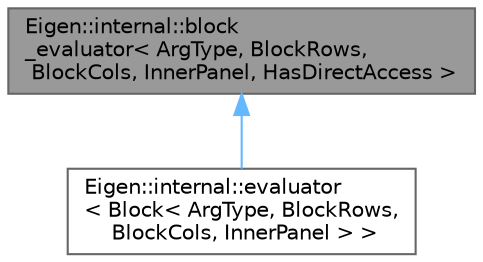 digraph "Eigen::internal::block_evaluator&lt; ArgType, BlockRows, BlockCols, InnerPanel, HasDirectAccess &gt;"
{
 // LATEX_PDF_SIZE
  bgcolor="transparent";
  edge [fontname=Helvetica,fontsize=10,labelfontname=Helvetica,labelfontsize=10];
  node [fontname=Helvetica,fontsize=10,shape=box,height=0.2,width=0.4];
  Node1 [id="Node000001",label="Eigen::internal::block\l_evaluator\< ArgType, BlockRows,\l BlockCols, InnerPanel, HasDirectAccess \>",height=0.2,width=0.4,color="gray40", fillcolor="grey60", style="filled", fontcolor="black",tooltip=" "];
  Node1 -> Node2 [id="edge2_Node000001_Node000002",dir="back",color="steelblue1",style="solid",tooltip=" "];
  Node2 [id="Node000002",label="Eigen::internal::evaluator\l\< Block\< ArgType, BlockRows,\l BlockCols, InnerPanel \> \>",height=0.2,width=0.4,color="gray40", fillcolor="white", style="filled",URL="$struct_eigen_1_1internal_1_1evaluator_3_01_block_3_01_arg_type_00_01_block_rows_00_01_block_cols_00_01_inner_panel_01_4_01_4.html",tooltip=" "];
}
